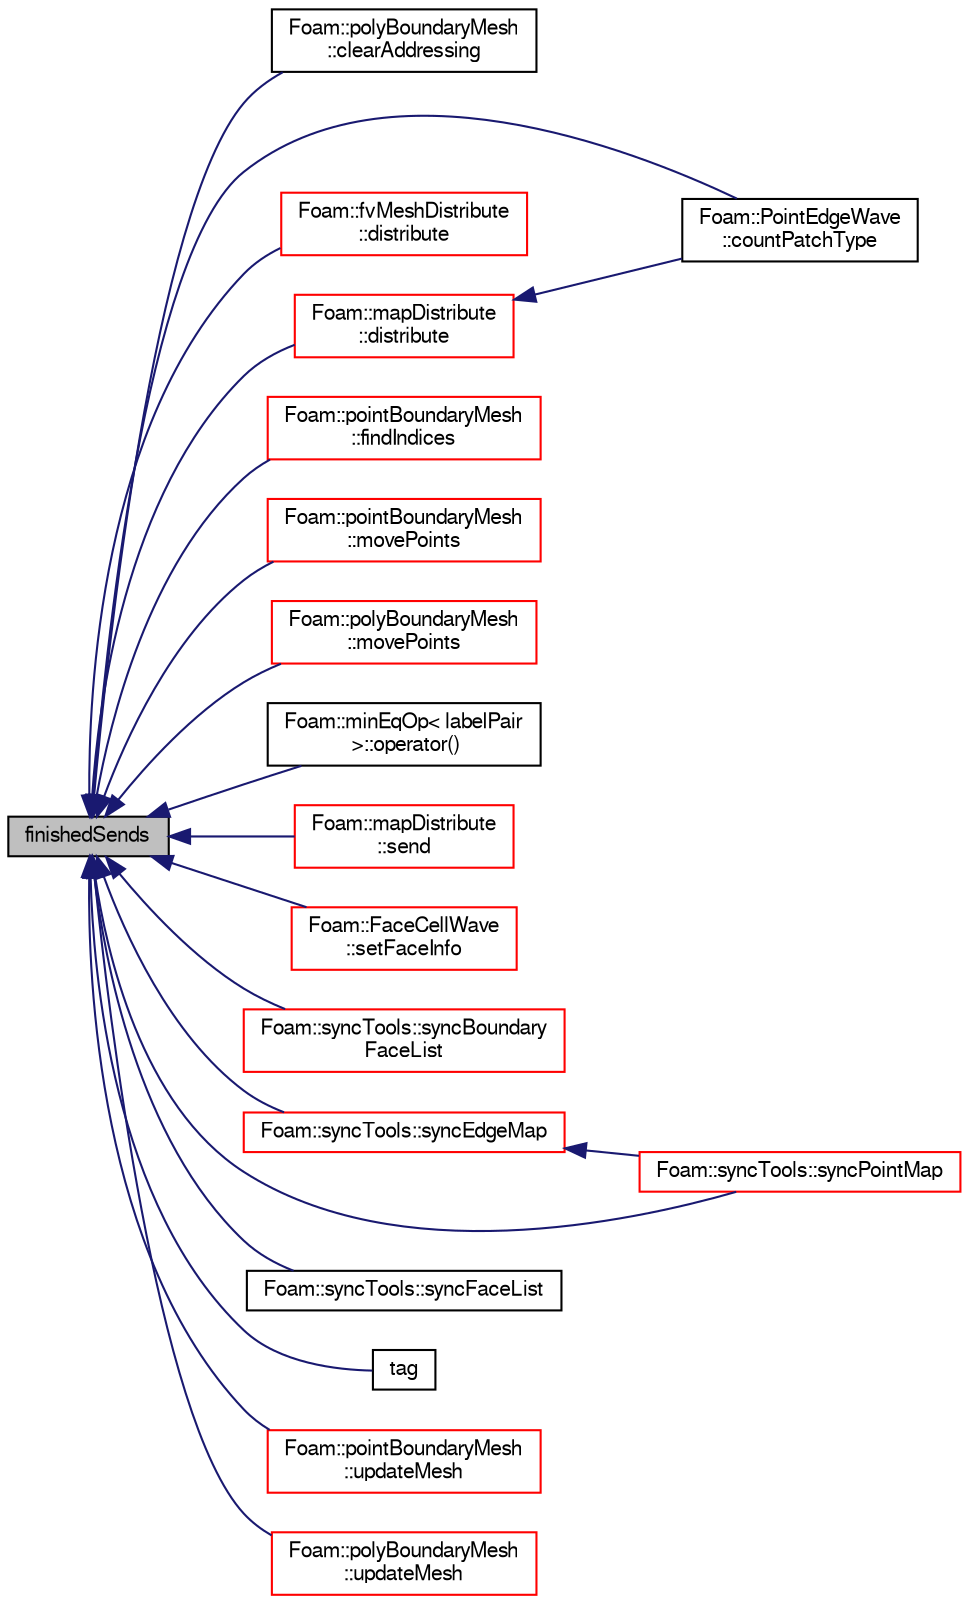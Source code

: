 digraph "finishedSends"
{
  bgcolor="transparent";
  edge [fontname="FreeSans",fontsize="10",labelfontname="FreeSans",labelfontsize="10"];
  node [fontname="FreeSans",fontsize="10",shape=record];
  rankdir="LR";
  Node52 [label="finishedSends",height=0.2,width=0.4,color="black", fillcolor="grey75", style="filled", fontcolor="black"];
  Node52 -> Node53 [dir="back",color="midnightblue",fontsize="10",style="solid",fontname="FreeSans"];
  Node53 [label="Foam::polyBoundaryMesh\l::clearAddressing",height=0.2,width=0.4,color="black",URL="$a27402.html#aac1ee7169044dccb262b78097d6ab1a8",tooltip="Clear addressing at this level and at patches. "];
  Node52 -> Node54 [dir="back",color="midnightblue",fontsize="10",style="solid",fontname="FreeSans"];
  Node54 [label="Foam::PointEdgeWave\l::countPatchType",height=0.2,width=0.4,color="black",URL="$a24858.html#a774d50194a0ab5809347d4eb20808ff6"];
  Node52 -> Node55 [dir="back",color="midnightblue",fontsize="10",style="solid",fontname="FreeSans"];
  Node55 [label="Foam::fvMeshDistribute\l::distribute",height=0.2,width=0.4,color="red",URL="$a21454.html#acb11a389cf765470aea69d37a526cf1f",tooltip="Send cells to neighbours according to distribution. "];
  Node52 -> Node65 [dir="back",color="midnightblue",fontsize="10",style="solid",fontname="FreeSans"];
  Node65 [label="Foam::mapDistribute\l::distribute",height=0.2,width=0.4,color="red",URL="$a27362.html#a33e0f8481eb68bf011731ec98e8f7c65",tooltip="Distribute data. Note:schedule only used for Pstream::scheduled. "];
  Node65 -> Node54 [dir="back",color="midnightblue",fontsize="10",style="solid",fontname="FreeSans"];
  Node52 -> Node244 [dir="back",color="midnightblue",fontsize="10",style="solid",fontname="FreeSans"];
  Node244 [label="Foam::pointBoundaryMesh\l::findIndices",height=0.2,width=0.4,color="red",URL="$a27242.html#a7e25dcc6f712ea6db122dd707dea9569",tooltip="Find patch indices given a name. "];
  Node52 -> Node247 [dir="back",color="midnightblue",fontsize="10",style="solid",fontname="FreeSans"];
  Node247 [label="Foam::pointBoundaryMesh\l::movePoints",height=0.2,width=0.4,color="red",URL="$a27242.html#ab62834098bae1d3887f578c700754f39",tooltip="Correct polyBoundaryMesh after moving points. "];
  Node52 -> Node256 [dir="back",color="midnightblue",fontsize="10",style="solid",fontname="FreeSans"];
  Node256 [label="Foam::polyBoundaryMesh\l::movePoints",height=0.2,width=0.4,color="red",URL="$a27402.html#ab62834098bae1d3887f578c700754f39",tooltip="Correct polyBoundaryMesh after moving points. "];
  Node52 -> Node187 [dir="back",color="midnightblue",fontsize="10",style="solid",fontname="FreeSans"];
  Node187 [label="Foam::minEqOp\< labelPair\l \>::operator()",height=0.2,width=0.4,color="black",URL="$a21438.html#a5110bdded347caa6365e4d10554dfc32"];
  Node52 -> Node613 [dir="back",color="midnightblue",fontsize="10",style="solid",fontname="FreeSans"];
  Node613 [label="Foam::mapDistribute\l::send",height=0.2,width=0.4,color="red",URL="$a27362.html#a9f63e6d5292f4b45c0faf1b863262595",tooltip="Do all sends using PstreamBuffers. "];
  Node52 -> Node614 [dir="back",color="midnightblue",fontsize="10",style="solid",fontname="FreeSans"];
  Node614 [label="Foam::FaceCellWave\l::setFaceInfo",height=0.2,width=0.4,color="red",URL="$a24814.html#a4dfc64d9c6a80650006ac5ab728f95b0",tooltip="Set initial changed faces. "];
  Node52 -> Node634 [dir="back",color="midnightblue",fontsize="10",style="solid",fontname="FreeSans"];
  Node634 [label="Foam::syncTools::syncBoundary\lFaceList",height=0.2,width=0.4,color="red",URL="$a27502.html#a1885668646afb3cf257512c56daa9b2f",tooltip="Synchronize values on boundary faces only. "];
  Node52 -> Node787 [dir="back",color="midnightblue",fontsize="10",style="solid",fontname="FreeSans"];
  Node787 [label="Foam::syncTools::syncEdgeMap",height=0.2,width=0.4,color="red",URL="$a27502.html#a154ac086463b8d7a0eed8c4539d3ab73",tooltip="Synchronize values on selected edges. "];
  Node787 -> Node789 [dir="back",color="midnightblue",fontsize="10",style="solid",fontname="FreeSans"];
  Node789 [label="Foam::syncTools::syncPointMap",height=0.2,width=0.4,color="red",URL="$a27502.html#a08bdf5c6403dd4367d1714c3d5b4145d",tooltip="Synchronize values on selected points. "];
  Node52 -> Node720 [dir="back",color="midnightblue",fontsize="10",style="solid",fontname="FreeSans"];
  Node720 [label="Foam::syncTools::syncFaceList",height=0.2,width=0.4,color="black",URL="$a27502.html#abbce369b7f4597ea87c95f9b17cb707f"];
  Node52 -> Node789 [dir="back",color="midnightblue",fontsize="10",style="solid",fontname="FreeSans"];
  Node52 -> Node791 [dir="back",color="midnightblue",fontsize="10",style="solid",fontname="FreeSans"];
  Node791 [label="tag",height=0.2,width=0.4,color="black",URL="$a26254.html#a99a5c46d528d603fa3114da2eb23cfe1"];
  Node52 -> Node254 [dir="back",color="midnightblue",fontsize="10",style="solid",fontname="FreeSans"];
  Node254 [label="Foam::pointBoundaryMesh\l::updateMesh",height=0.2,width=0.4,color="red",URL="$a27242.html#ae5693a309a936ac1040dd48c2881677f",tooltip="Correct polyBoundaryMesh after topology update. "];
  Node52 -> Node792 [dir="back",color="midnightblue",fontsize="10",style="solid",fontname="FreeSans"];
  Node792 [label="Foam::polyBoundaryMesh\l::updateMesh",height=0.2,width=0.4,color="red",URL="$a27402.html#ae5693a309a936ac1040dd48c2881677f",tooltip="Correct polyBoundaryMesh after topology update. "];
}
